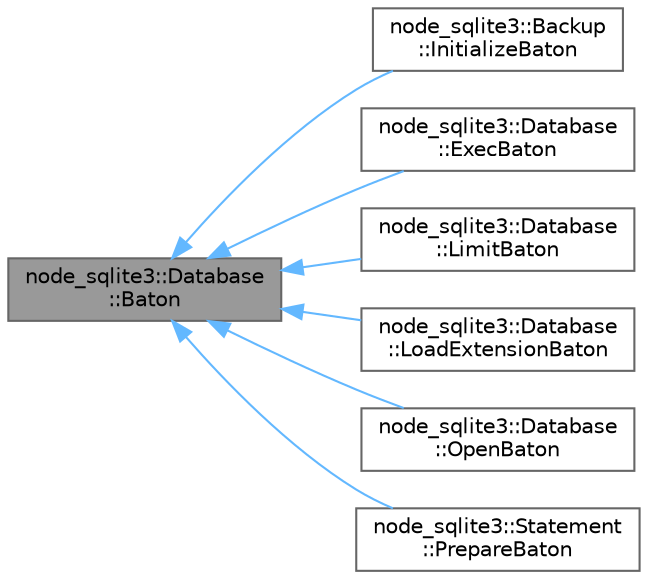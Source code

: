 digraph "node_sqlite3::Database::Baton"
{
 // LATEX_PDF_SIZE
  bgcolor="transparent";
  edge [fontname=Helvetica,fontsize=10,labelfontname=Helvetica,labelfontsize=10];
  node [fontname=Helvetica,fontsize=10,shape=box,height=0.2,width=0.4];
  rankdir="LR";
  Node1 [id="Node000001",label="node_sqlite3::Database\l::Baton",height=0.2,width=0.4,color="gray40", fillcolor="grey60", style="filled", fontcolor="black",tooltip=" "];
  Node1 -> Node2 [id="edge1_Node000001_Node000002",dir="back",color="steelblue1",style="solid",tooltip=" "];
  Node2 [id="Node000002",label="node_sqlite3::Backup\l::InitializeBaton",height=0.2,width=0.4,color="gray40", fillcolor="white", style="filled",URL="$structnode__sqlite3_1_1_backup_1_1_initialize_baton.html",tooltip=" "];
  Node1 -> Node3 [id="edge2_Node000001_Node000003",dir="back",color="steelblue1",style="solid",tooltip=" "];
  Node3 [id="Node000003",label="node_sqlite3::Database\l::ExecBaton",height=0.2,width=0.4,color="gray40", fillcolor="white", style="filled",URL="$structnode__sqlite3_1_1_database_1_1_exec_baton.html",tooltip=" "];
  Node1 -> Node4 [id="edge3_Node000001_Node000004",dir="back",color="steelblue1",style="solid",tooltip=" "];
  Node4 [id="Node000004",label="node_sqlite3::Database\l::LimitBaton",height=0.2,width=0.4,color="gray40", fillcolor="white", style="filled",URL="$structnode__sqlite3_1_1_database_1_1_limit_baton.html",tooltip=" "];
  Node1 -> Node5 [id="edge4_Node000001_Node000005",dir="back",color="steelblue1",style="solid",tooltip=" "];
  Node5 [id="Node000005",label="node_sqlite3::Database\l::LoadExtensionBaton",height=0.2,width=0.4,color="gray40", fillcolor="white", style="filled",URL="$structnode__sqlite3_1_1_database_1_1_load_extension_baton.html",tooltip=" "];
  Node1 -> Node6 [id="edge5_Node000001_Node000006",dir="back",color="steelblue1",style="solid",tooltip=" "];
  Node6 [id="Node000006",label="node_sqlite3::Database\l::OpenBaton",height=0.2,width=0.4,color="gray40", fillcolor="white", style="filled",URL="$structnode__sqlite3_1_1_database_1_1_open_baton.html",tooltip=" "];
  Node1 -> Node7 [id="edge6_Node000001_Node000007",dir="back",color="steelblue1",style="solid",tooltip=" "];
  Node7 [id="Node000007",label="node_sqlite3::Statement\l::PrepareBaton",height=0.2,width=0.4,color="gray40", fillcolor="white", style="filled",URL="$structnode__sqlite3_1_1_statement_1_1_prepare_baton.html",tooltip=" "];
}

